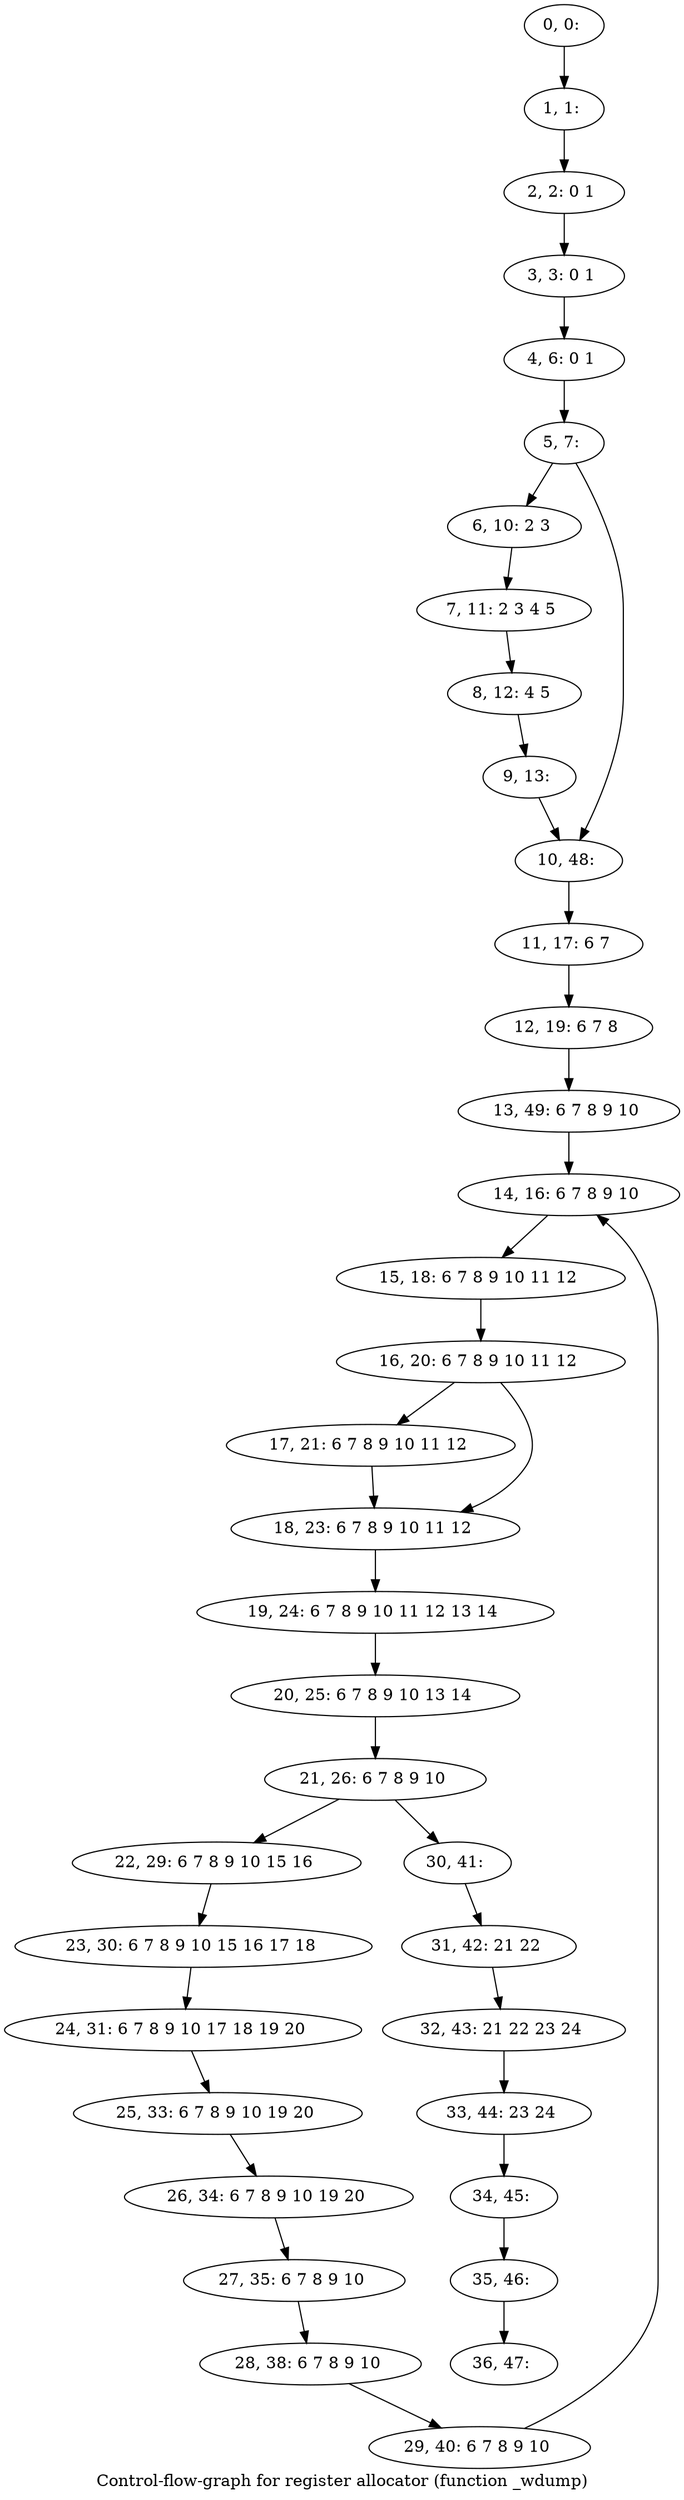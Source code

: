 digraph G {
graph [label="Control-flow-graph for register allocator (function _wdump)"]
0[label="0, 0: "];
1[label="1, 1: "];
2[label="2, 2: 0 1 "];
3[label="3, 3: 0 1 "];
4[label="4, 6: 0 1 "];
5[label="5, 7: "];
6[label="6, 10: 2 3 "];
7[label="7, 11: 2 3 4 5 "];
8[label="8, 12: 4 5 "];
9[label="9, 13: "];
10[label="10, 48: "];
11[label="11, 17: 6 7 "];
12[label="12, 19: 6 7 8 "];
13[label="13, 49: 6 7 8 9 10 "];
14[label="14, 16: 6 7 8 9 10 "];
15[label="15, 18: 6 7 8 9 10 11 12 "];
16[label="16, 20: 6 7 8 9 10 11 12 "];
17[label="17, 21: 6 7 8 9 10 11 12 "];
18[label="18, 23: 6 7 8 9 10 11 12 "];
19[label="19, 24: 6 7 8 9 10 11 12 13 14 "];
20[label="20, 25: 6 7 8 9 10 13 14 "];
21[label="21, 26: 6 7 8 9 10 "];
22[label="22, 29: 6 7 8 9 10 15 16 "];
23[label="23, 30: 6 7 8 9 10 15 16 17 18 "];
24[label="24, 31: 6 7 8 9 10 17 18 19 20 "];
25[label="25, 33: 6 7 8 9 10 19 20 "];
26[label="26, 34: 6 7 8 9 10 19 20 "];
27[label="27, 35: 6 7 8 9 10 "];
28[label="28, 38: 6 7 8 9 10 "];
29[label="29, 40: 6 7 8 9 10 "];
30[label="30, 41: "];
31[label="31, 42: 21 22 "];
32[label="32, 43: 21 22 23 24 "];
33[label="33, 44: 23 24 "];
34[label="34, 45: "];
35[label="35, 46: "];
36[label="36, 47: "];
0->1 ;
1->2 ;
2->3 ;
3->4 ;
4->5 ;
5->6 ;
5->10 ;
6->7 ;
7->8 ;
8->9 ;
9->10 ;
10->11 ;
11->12 ;
12->13 ;
13->14 ;
14->15 ;
15->16 ;
16->17 ;
16->18 ;
17->18 ;
18->19 ;
19->20 ;
20->21 ;
21->22 ;
21->30 ;
22->23 ;
23->24 ;
24->25 ;
25->26 ;
26->27 ;
27->28 ;
28->29 ;
29->14 ;
30->31 ;
31->32 ;
32->33 ;
33->34 ;
34->35 ;
35->36 ;
}
